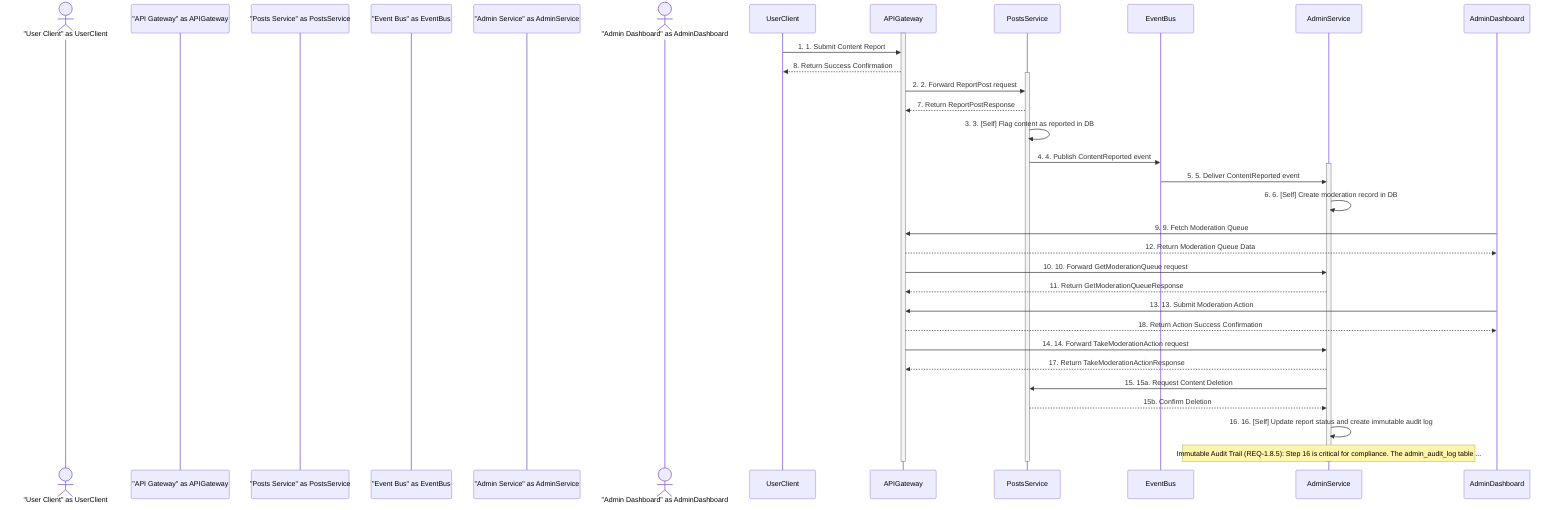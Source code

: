sequenceDiagram
    actor "User Client" as UserClient
    participant "API Gateway" as APIGateway
    participant "Posts Service" as PostsService
    participant "Event Bus" as EventBus
    participant "Admin Service" as AdminService
    actor "Admin Dashboard" as AdminDashboard

    activate APIGateway
    UserClient->>APIGateway: 1. 1. Submit Content Report
    APIGateway-->>UserClient: 8. Return Success Confirmation
    activate PostsService
    APIGateway->>PostsService: 2. 2. Forward ReportPost request
    PostsService-->>APIGateway: 7. Return ReportPostResponse
    PostsService->>PostsService: 3. 3. [Self] Flag content as reported in DB
    PostsService->>EventBus: 4. 4. Publish ContentReported event
    activate AdminService
    EventBus->>AdminService: 5. 5. Deliver ContentReported event
    AdminService->>AdminService: 6. 6. [Self] Create moderation record in DB
    AdminDashboard->>APIGateway: 9. 9. Fetch Moderation Queue
    APIGateway-->>AdminDashboard: 12. Return Moderation Queue Data
    APIGateway->>AdminService: 10. 10. Forward GetModerationQueue request
    AdminService-->>APIGateway: 11. Return GetModerationQueueResponse
    AdminDashboard->>APIGateway: 13. 13. Submit Moderation Action
    APIGateway-->>AdminDashboard: 18. Return Action Success Confirmation
    APIGateway->>AdminService: 14. 14. Forward TakeModerationAction request
    AdminService-->>APIGateway: 17. Return TakeModerationActionResponse
    AdminService->>PostsService: 15. 15a. Request Content Deletion
    PostsService-->>AdminService: 15b. Confirm Deletion
    AdminService->>AdminService: 16. 16. [Self] Update report status and create immutable audit log

    note over AdminService: Immutable Audit Trail (REQ-1.8.5): Step 16 is critical for compliance. The admin_audit_log table ...

    deactivate AdminService
    deactivate PostsService
    deactivate APIGateway